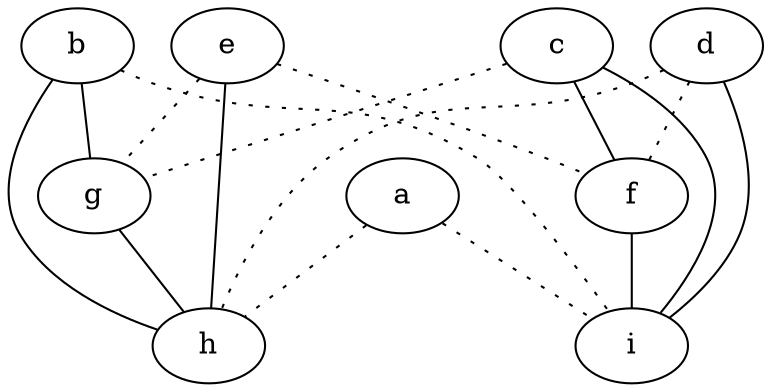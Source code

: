 graph {
a -- h [style=dotted];
a -- i [style=dotted];
b -- g;
b -- h;
b -- i [style=dotted];
c -- f;
c -- g [style=dotted];
c -- i;
d -- f [style=dotted];
d -- h [style=dotted];
d -- i;
e -- f [style=dotted];
e -- g [style=dotted];
e -- h;
f -- i;
g -- h;
}
